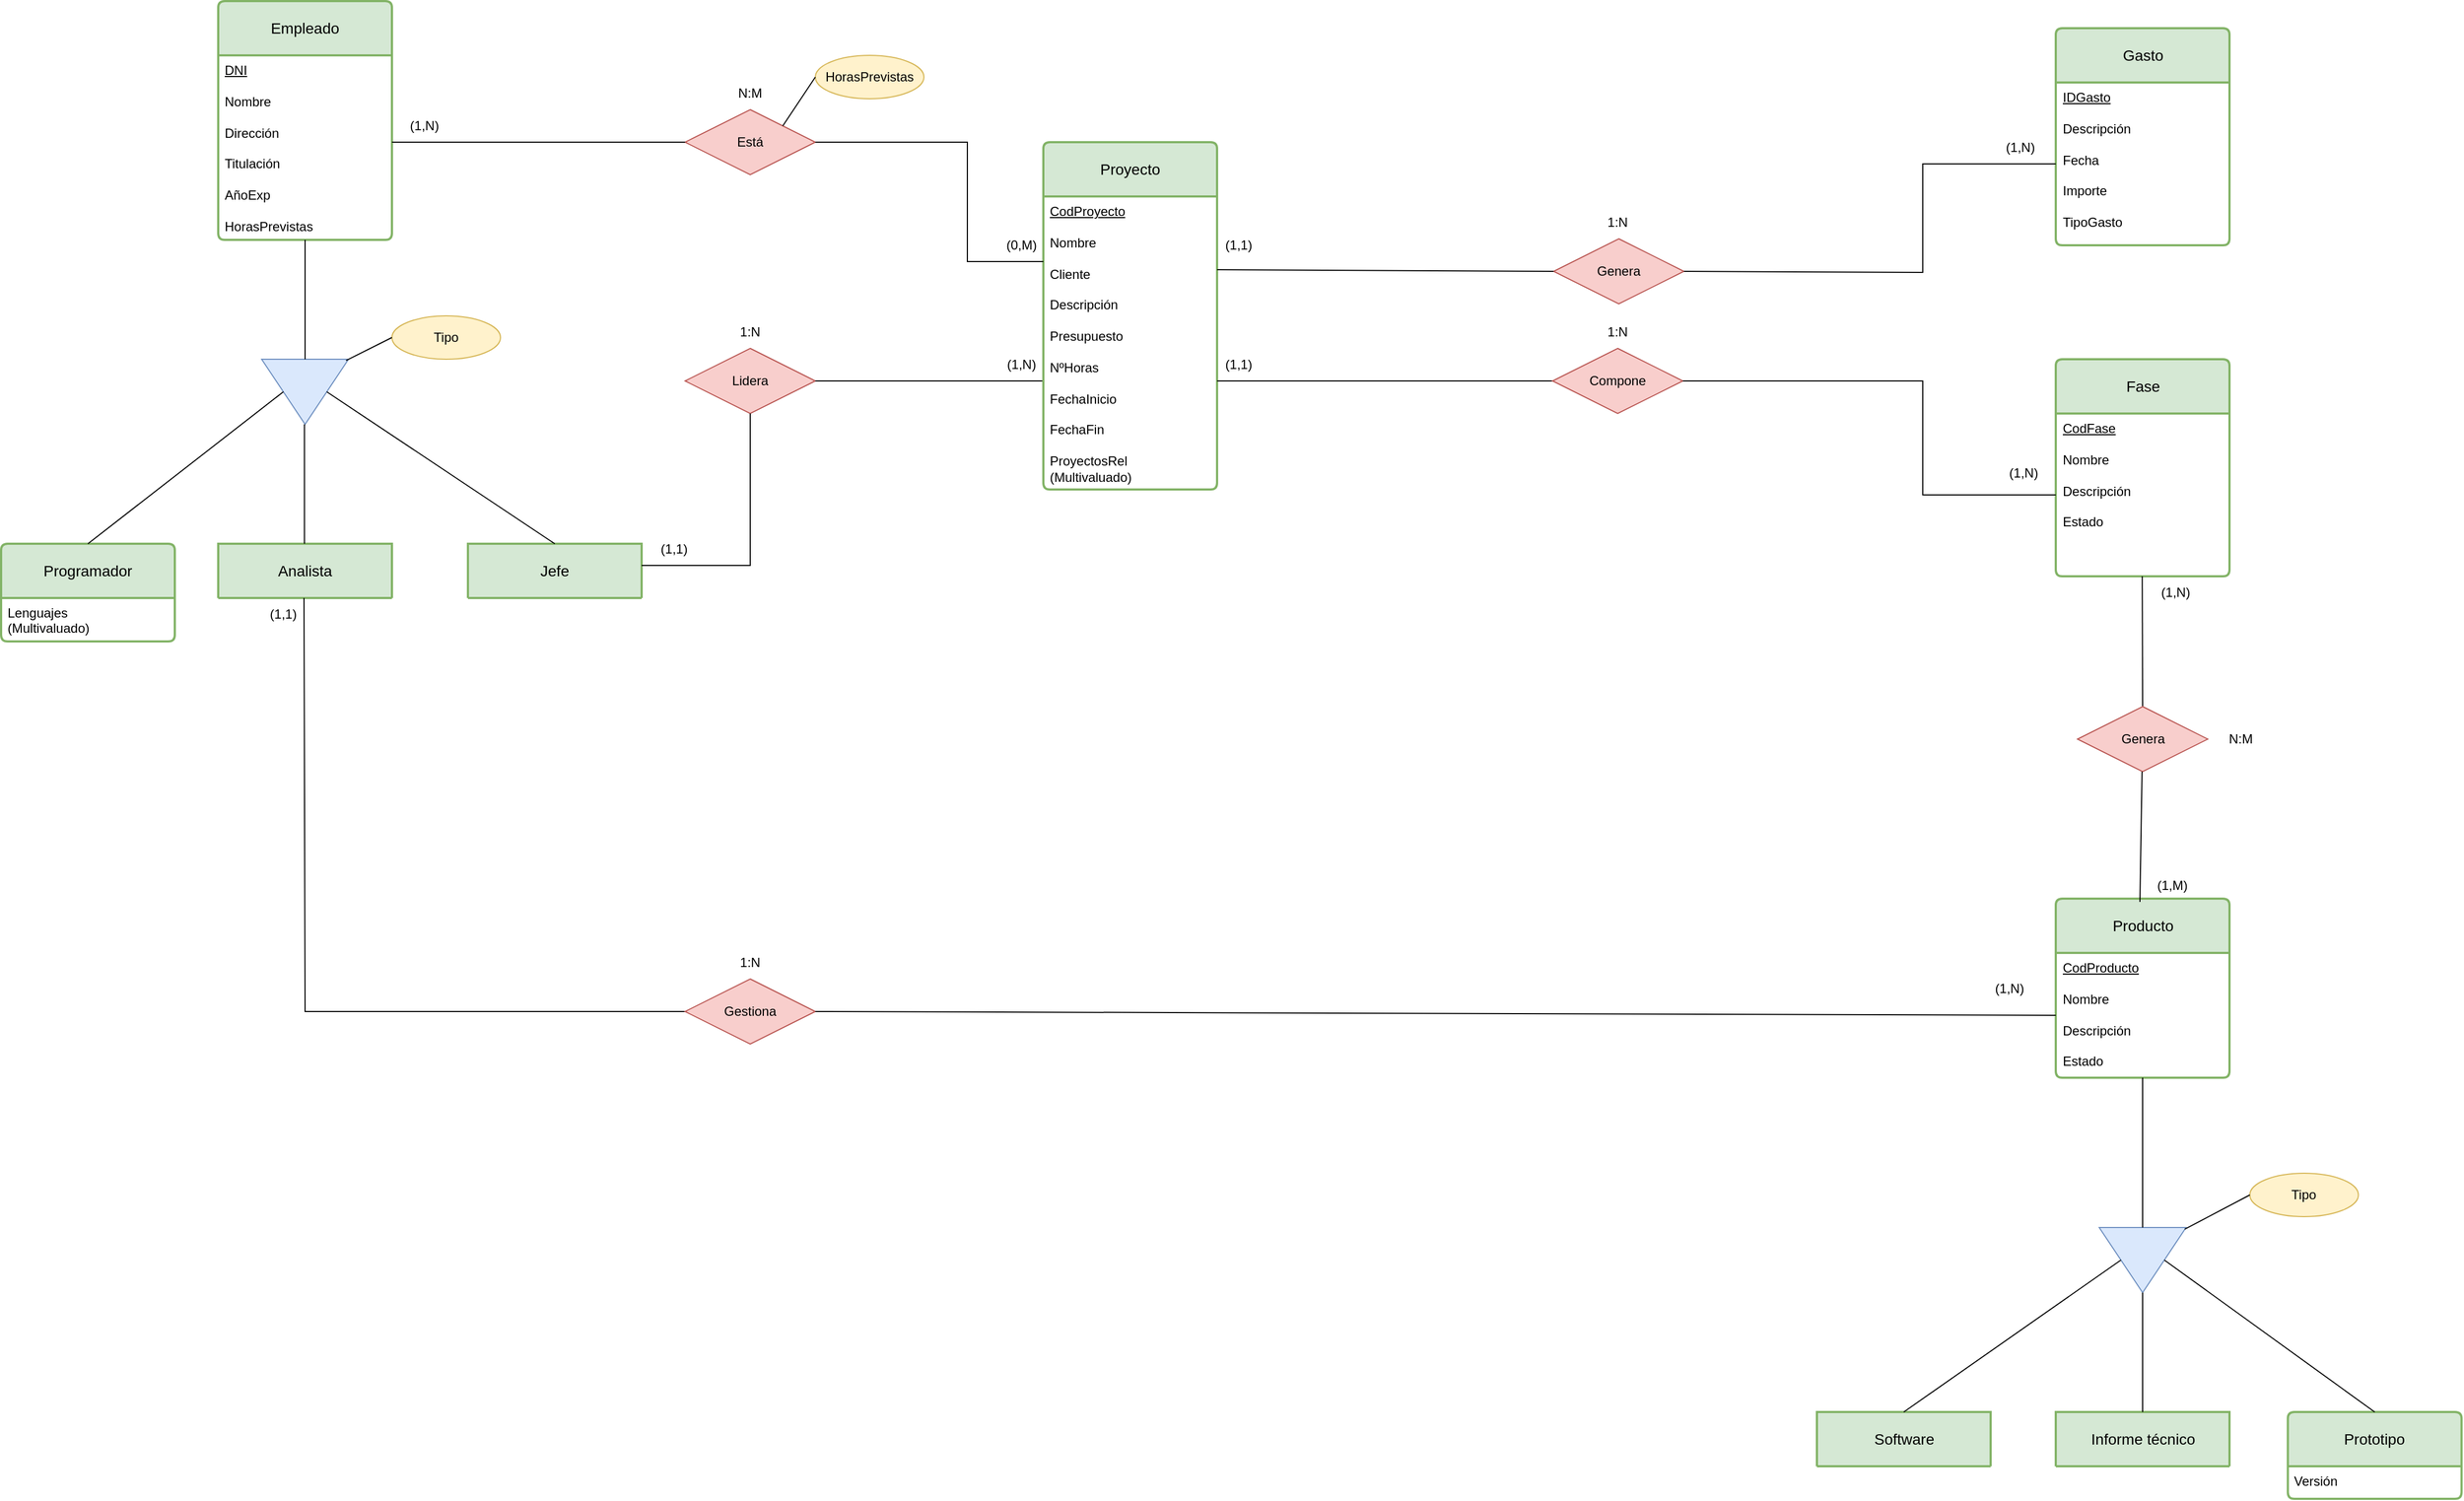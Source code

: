 <mxfile version="22.1.18" type="device">
  <diagram id="R2lEEEUBdFMjLlhIrx00" name="Page-1">
    <mxGraphModel dx="2643" dy="2075" grid="1" gridSize="10" guides="1" tooltips="1" connect="1" arrows="1" fold="1" page="1" pageScale="1" pageWidth="850" pageHeight="1100" math="0" shadow="0" extFonts="Permanent Marker^https://fonts.googleapis.com/css?family=Permanent+Marker">
      <root>
        <mxCell id="0" />
        <mxCell id="1" parent="0" />
        <mxCell id="d9u1d6sbUUKAMXZ9Af9r-4" value="Analista" style="swimlane;childLayout=stackLayout;horizontal=1;startSize=50;horizontalStack=0;rounded=1;fontSize=14;fontStyle=0;strokeWidth=2;resizeParent=0;resizeLast=1;shadow=0;dashed=0;align=center;arcSize=4;whiteSpace=wrap;html=1;fillColor=#d5e8d4;strokeColor=#82b366;" parent="1" vertex="1">
          <mxGeometry x="-90" y="380" width="160" height="50" as="geometry" />
        </mxCell>
        <mxCell id="d9u1d6sbUUKAMXZ9Af9r-7" value="Software" style="swimlane;childLayout=stackLayout;horizontal=1;startSize=50;horizontalStack=0;rounded=1;fontSize=14;fontStyle=0;strokeWidth=2;resizeParent=0;resizeLast=1;shadow=0;dashed=0;align=center;arcSize=4;whiteSpace=wrap;html=1;fillColor=#d5e8d4;strokeColor=#82b366;" parent="1" vertex="1">
          <mxGeometry x="1382.5" y="1180" width="160" height="50" as="geometry" />
        </mxCell>
        <mxCell id="d9u1d6sbUUKAMXZ9Af9r-8" value="Informe técnico" style="swimlane;childLayout=stackLayout;horizontal=1;startSize=50;horizontalStack=0;rounded=1;fontSize=14;fontStyle=0;strokeWidth=2;resizeParent=0;resizeLast=1;shadow=0;dashed=0;align=center;arcSize=4;whiteSpace=wrap;html=1;fillColor=#d5e8d4;strokeColor=#82b366;" parent="1" vertex="1">
          <mxGeometry x="1602.5" y="1180" width="160" height="50" as="geometry" />
        </mxCell>
        <mxCell id="d9u1d6sbUUKAMXZ9Af9r-13" value="Proyecto" style="swimlane;childLayout=stackLayout;horizontal=1;startSize=50;horizontalStack=0;rounded=1;fontSize=14;fontStyle=0;strokeWidth=2;resizeParent=0;resizeLast=1;shadow=0;dashed=0;align=center;arcSize=4;whiteSpace=wrap;html=1;fillColor=#d5e8d4;strokeColor=#82b366;" parent="1" vertex="1">
          <mxGeometry x="670" y="10" width="160" height="320" as="geometry">
            <mxRectangle x="670" y="10" width="100" height="50" as="alternateBounds" />
          </mxGeometry>
        </mxCell>
        <mxCell id="d9u1d6sbUUKAMXZ9Af9r-14" value="&lt;u&gt;CodProyecto&lt;/u&gt;&lt;br&gt;&lt;br&gt;Nombre&lt;br&gt;&lt;br&gt;Cliente&lt;br&gt;&lt;br&gt;Descripción&lt;br&gt;&lt;br&gt;Presupuesto&lt;br&gt;&lt;br&gt;NºHoras&lt;br&gt;&lt;br&gt;FechaInicio&lt;br&gt;&lt;br&gt;FechaFin&lt;br&gt;&lt;br&gt;ProyectosRel&lt;br&gt;(Multivaluado)" style="align=left;strokeColor=none;fillColor=none;spacingLeft=4;fontSize=12;verticalAlign=top;resizable=0;rotatable=0;part=1;html=1;" parent="d9u1d6sbUUKAMXZ9Af9r-13" vertex="1">
          <mxGeometry y="50" width="160" height="270" as="geometry" />
        </mxCell>
        <mxCell id="d9u1d6sbUUKAMXZ9Af9r-20" value="Empleado" style="swimlane;childLayout=stackLayout;horizontal=1;startSize=50;horizontalStack=0;rounded=1;fontSize=14;fontStyle=0;strokeWidth=2;resizeParent=0;resizeLast=1;shadow=0;dashed=0;align=center;arcSize=4;whiteSpace=wrap;html=1;fillColor=#d5e8d4;strokeColor=#82b366;" parent="1" vertex="1">
          <mxGeometry x="-90" y="-120" width="160" height="220" as="geometry" />
        </mxCell>
        <mxCell id="d9u1d6sbUUKAMXZ9Af9r-21" value="&lt;u&gt;DNI&lt;/u&gt;&lt;br&gt;&lt;br&gt;Nombre&lt;br&gt;&lt;br&gt;Dirección&lt;br&gt;&lt;br&gt;Titulación&lt;br&gt;&lt;br&gt;AñoExp&lt;br&gt;&lt;br&gt;HorasPrevistas" style="align=left;strokeColor=none;fillColor=none;spacingLeft=4;fontSize=12;verticalAlign=top;resizable=0;rotatable=0;part=1;html=1;" parent="d9u1d6sbUUKAMXZ9Af9r-20" vertex="1">
          <mxGeometry y="50" width="160" height="170" as="geometry" />
        </mxCell>
        <mxCell id="d9u1d6sbUUKAMXZ9Af9r-22" value="Jefe" style="swimlane;childLayout=stackLayout;horizontal=1;startSize=50;horizontalStack=0;rounded=1;fontSize=14;fontStyle=0;strokeWidth=2;resizeParent=0;resizeLast=1;shadow=0;dashed=0;align=center;arcSize=4;whiteSpace=wrap;html=1;fillColor=#d5e8d4;strokeColor=#82b366;" parent="1" vertex="1">
          <mxGeometry x="140" y="380" width="160" height="50" as="geometry" />
        </mxCell>
        <mxCell id="d9u1d6sbUUKAMXZ9Af9r-24" value="Programador" style="swimlane;childLayout=stackLayout;horizontal=1;startSize=50;horizontalStack=0;rounded=1;fontSize=14;fontStyle=0;strokeWidth=2;resizeParent=0;resizeLast=1;shadow=0;dashed=0;align=center;arcSize=4;whiteSpace=wrap;html=1;fillColor=#d5e8d4;strokeColor=#82b366;" parent="1" vertex="1">
          <mxGeometry x="-290" y="380" width="160" height="90" as="geometry" />
        </mxCell>
        <mxCell id="d9u1d6sbUUKAMXZ9Af9r-25" value="Lenguajes&lt;br&gt;(Multivaluado)&lt;br&gt;" style="align=left;strokeColor=none;fillColor=none;spacingLeft=4;fontSize=12;verticalAlign=top;resizable=0;rotatable=0;part=1;html=1;" parent="d9u1d6sbUUKAMXZ9Af9r-24" vertex="1">
          <mxGeometry y="50" width="160" height="40" as="geometry" />
        </mxCell>
        <mxCell id="d9u1d6sbUUKAMXZ9Af9r-27" value="Producto" style="swimlane;childLayout=stackLayout;horizontal=1;startSize=50;horizontalStack=0;rounded=1;fontSize=14;fontStyle=0;strokeWidth=2;resizeParent=0;resizeLast=1;shadow=0;dashed=0;align=center;arcSize=4;whiteSpace=wrap;html=1;fillColor=#d5e8d4;strokeColor=#82b366;" parent="1" vertex="1">
          <mxGeometry x="1602.5" y="707" width="160" height="165" as="geometry" />
        </mxCell>
        <mxCell id="d9u1d6sbUUKAMXZ9Af9r-28" value="&lt;u&gt;CodProducto&lt;/u&gt;&lt;br&gt;&lt;br&gt;Nombre&lt;br&gt;&lt;br&gt;Descripción&lt;br&gt;&lt;br&gt;Estado" style="align=left;strokeColor=none;fillColor=none;spacingLeft=4;fontSize=12;verticalAlign=top;resizable=0;rotatable=0;part=1;html=1;" parent="d9u1d6sbUUKAMXZ9Af9r-27" vertex="1">
          <mxGeometry y="50" width="160" height="115" as="geometry" />
        </mxCell>
        <mxCell id="d9u1d6sbUUKAMXZ9Af9r-29" value="Prototipo" style="swimlane;childLayout=stackLayout;horizontal=1;startSize=50;horizontalStack=0;rounded=1;fontSize=14;fontStyle=0;strokeWidth=2;resizeParent=0;resizeLast=1;shadow=0;dashed=0;align=center;arcSize=4;whiteSpace=wrap;html=1;fillColor=#d5e8d4;strokeColor=#82b366;" parent="1" vertex="1">
          <mxGeometry x="1816.25" y="1180" width="160" height="80" as="geometry" />
        </mxCell>
        <mxCell id="d9u1d6sbUUKAMXZ9Af9r-30" value="Versión" style="align=left;strokeColor=none;fillColor=none;spacingLeft=4;fontSize=12;verticalAlign=top;resizable=0;rotatable=0;part=1;html=1;" parent="d9u1d6sbUUKAMXZ9Af9r-29" vertex="1">
          <mxGeometry y="50" width="160" height="30" as="geometry" />
        </mxCell>
        <mxCell id="d9u1d6sbUUKAMXZ9Af9r-31" value="Gasto" style="swimlane;childLayout=stackLayout;horizontal=1;startSize=50;horizontalStack=0;rounded=1;fontSize=14;fontStyle=0;strokeWidth=2;resizeParent=0;resizeLast=1;shadow=0;dashed=0;align=center;arcSize=4;whiteSpace=wrap;html=1;fillColor=#d5e8d4;strokeColor=#82b366;" parent="1" vertex="1">
          <mxGeometry x="1602.5" y="-95" width="160" height="200" as="geometry" />
        </mxCell>
        <mxCell id="d9u1d6sbUUKAMXZ9Af9r-32" value="&lt;u&gt;IDGasto&lt;/u&gt;&lt;br&gt;&lt;br&gt;Descripción&lt;br&gt;&lt;br&gt;Fecha&lt;br&gt;&lt;br&gt;Importe&lt;br&gt;&lt;br&gt;TipoGasto" style="align=left;strokeColor=none;fillColor=none;spacingLeft=4;fontSize=12;verticalAlign=top;resizable=0;rotatable=0;part=1;html=1;" parent="d9u1d6sbUUKAMXZ9Af9r-31" vertex="1">
          <mxGeometry y="50" width="160" height="150" as="geometry" />
        </mxCell>
        <mxCell id="d9u1d6sbUUKAMXZ9Af9r-33" value="" style="triangle;whiteSpace=wrap;html=1;rotation=90;fillColor=#dae8fc;strokeColor=#6c8ebf;" parent="1" vertex="1">
          <mxGeometry x="-40" y="200" width="60" height="80" as="geometry" />
        </mxCell>
        <mxCell id="d9u1d6sbUUKAMXZ9Af9r-34" value="Tipo" style="ellipse;whiteSpace=wrap;html=1;align=center;fillColor=#fff2cc;strokeColor=#d6b656;" parent="1" vertex="1">
          <mxGeometry x="70" y="170" width="100" height="40" as="geometry" />
        </mxCell>
        <mxCell id="d9u1d6sbUUKAMXZ9Af9r-35" value="" style="endArrow=none;html=1;rounded=0;exitX=0.019;exitY=0.028;exitDx=0;exitDy=0;exitPerimeter=0;entryX=0;entryY=0.5;entryDx=0;entryDy=0;" parent="1" source="d9u1d6sbUUKAMXZ9Af9r-33" target="d9u1d6sbUUKAMXZ9Af9r-34" edge="1">
          <mxGeometry width="50" height="50" relative="1" as="geometry">
            <mxPoint x="140" y="260" as="sourcePoint" />
            <mxPoint x="190" y="210" as="targetPoint" />
          </mxGeometry>
        </mxCell>
        <mxCell id="d9u1d6sbUUKAMXZ9Af9r-37" value="" style="endArrow=none;html=1;rounded=0;entryX=0.5;entryY=1;entryDx=0;entryDy=0;" parent="1" target="d9u1d6sbUUKAMXZ9Af9r-21" edge="1">
          <mxGeometry width="50" height="50" relative="1" as="geometry">
            <mxPoint x="-10" y="210" as="sourcePoint" />
            <mxPoint x="210" y="200" as="targetPoint" />
          </mxGeometry>
        </mxCell>
        <mxCell id="d9u1d6sbUUKAMXZ9Af9r-38" value="" style="endArrow=none;html=1;rounded=0;entryX=0.5;entryY=1;entryDx=0;entryDy=0;" parent="1" edge="1">
          <mxGeometry width="50" height="50" relative="1" as="geometry">
            <mxPoint x="-10.59" y="380" as="sourcePoint" />
            <mxPoint x="-10.59" y="270" as="targetPoint" />
          </mxGeometry>
        </mxCell>
        <mxCell id="d9u1d6sbUUKAMXZ9Af9r-39" value="" style="endArrow=none;html=1;rounded=0;entryX=0.5;entryY=1;entryDx=0;entryDy=0;exitX=0.5;exitY=0;exitDx=0;exitDy=0;" parent="1" source="d9u1d6sbUUKAMXZ9Af9r-24" target="d9u1d6sbUUKAMXZ9Af9r-33" edge="1">
          <mxGeometry width="50" height="50" relative="1" as="geometry">
            <mxPoint x="160" y="380" as="sourcePoint" />
            <mxPoint x="210" y="330" as="targetPoint" />
          </mxGeometry>
        </mxCell>
        <mxCell id="d9u1d6sbUUKAMXZ9Af9r-40" value="" style="endArrow=none;html=1;rounded=0;entryX=0.5;entryY=0;entryDx=0;entryDy=0;exitX=0.5;exitY=0;exitDx=0;exitDy=0;" parent="1" source="d9u1d6sbUUKAMXZ9Af9r-22" target="d9u1d6sbUUKAMXZ9Af9r-33" edge="1">
          <mxGeometry width="50" height="50" relative="1" as="geometry">
            <mxPoint x="160" y="380" as="sourcePoint" />
            <mxPoint x="210" y="330" as="targetPoint" />
          </mxGeometry>
        </mxCell>
        <mxCell id="d9u1d6sbUUKAMXZ9Af9r-43" value="Está" style="shape=rhombus;perimeter=rhombusPerimeter;whiteSpace=wrap;html=1;align=center;fillColor=#f8cecc;strokeColor=#b85450;" parent="1" vertex="1">
          <mxGeometry x="340" y="-20" width="120" height="60" as="geometry" />
        </mxCell>
        <mxCell id="d9u1d6sbUUKAMXZ9Af9r-44" value="Lidera" style="shape=rhombus;perimeter=rhombusPerimeter;whiteSpace=wrap;html=1;align=center;fillColor=#f8cecc;strokeColor=#b85450;" parent="1" vertex="1">
          <mxGeometry x="340" y="200" width="120" height="60" as="geometry" />
        </mxCell>
        <mxCell id="d9u1d6sbUUKAMXZ9Af9r-45" value="" style="endArrow=none;html=1;rounded=0;exitX=0;exitY=0.5;exitDx=0;exitDy=0;" parent="1" source="d9u1d6sbUUKAMXZ9Af9r-43" edge="1">
          <mxGeometry width="50" height="50" relative="1" as="geometry">
            <mxPoint x="430" y="280" as="sourcePoint" />
            <mxPoint x="70" y="10" as="targetPoint" />
          </mxGeometry>
        </mxCell>
        <mxCell id="d9u1d6sbUUKAMXZ9Af9r-46" value="" style="endArrow=none;html=1;rounded=0;entryX=1;entryY=0.5;entryDx=0;entryDy=0;" parent="1" target="d9u1d6sbUUKAMXZ9Af9r-43" edge="1">
          <mxGeometry width="50" height="50" relative="1" as="geometry">
            <mxPoint x="670" y="120" as="sourcePoint" />
            <mxPoint x="470" y="170" as="targetPoint" />
            <Array as="points">
              <mxPoint x="600" y="120" />
              <mxPoint x="600" y="10" />
            </Array>
          </mxGeometry>
        </mxCell>
        <mxCell id="d9u1d6sbUUKAMXZ9Af9r-48" value="" style="endArrow=none;html=1;rounded=0;entryX=0.5;entryY=1;entryDx=0;entryDy=0;" parent="1" target="d9u1d6sbUUKAMXZ9Af9r-44" edge="1">
          <mxGeometry width="50" height="50" relative="1" as="geometry">
            <mxPoint x="300" y="400" as="sourcePoint" />
            <mxPoint x="410" y="230" as="targetPoint" />
            <Array as="points">
              <mxPoint x="400" y="400" />
            </Array>
          </mxGeometry>
        </mxCell>
        <mxCell id="d9u1d6sbUUKAMXZ9Af9r-49" value="" style="endArrow=none;html=1;rounded=0;exitX=1;exitY=0.5;exitDx=0;exitDy=0;" parent="1" source="d9u1d6sbUUKAMXZ9Af9r-44" edge="1">
          <mxGeometry width="50" height="50" relative="1" as="geometry">
            <mxPoint x="430" y="130" as="sourcePoint" />
            <mxPoint x="669" y="230" as="targetPoint" />
          </mxGeometry>
        </mxCell>
        <mxCell id="d9u1d6sbUUKAMXZ9Af9r-50" value="Fase" style="swimlane;childLayout=stackLayout;horizontal=1;startSize=50;horizontalStack=0;rounded=1;fontSize=14;fontStyle=0;strokeWidth=2;resizeParent=0;resizeLast=1;shadow=0;dashed=0;align=center;arcSize=4;whiteSpace=wrap;html=1;fillColor=#d5e8d4;strokeColor=#82b366;" parent="1" vertex="1">
          <mxGeometry x="1602.5" y="210" width="160" height="200" as="geometry" />
        </mxCell>
        <mxCell id="d9u1d6sbUUKAMXZ9Af9r-51" value="&lt;u&gt;CodFase&lt;/u&gt;&lt;br&gt;&lt;br&gt;Nombre&lt;br&gt;&lt;br&gt;Descripción&lt;br&gt;&lt;br&gt;Estado" style="align=left;strokeColor=none;fillColor=none;spacingLeft=4;fontSize=12;verticalAlign=top;resizable=0;rotatable=0;part=1;html=1;" parent="d9u1d6sbUUKAMXZ9Af9r-50" vertex="1">
          <mxGeometry y="50" width="160" height="150" as="geometry" />
        </mxCell>
        <mxCell id="d9u1d6sbUUKAMXZ9Af9r-54" value="" style="endArrow=none;html=1;rounded=0;exitX=0;exitY=0.5;exitDx=0;exitDy=0;" parent="1" source="d9u1d6sbUUKAMXZ9Af9r-57" edge="1">
          <mxGeometry width="50" height="50" relative="1" as="geometry">
            <mxPoint x="1160" y="190" as="sourcePoint" />
            <mxPoint x="830" y="230" as="targetPoint" />
          </mxGeometry>
        </mxCell>
        <mxCell id="d9u1d6sbUUKAMXZ9Af9r-57" value="Compone" style="shape=rhombus;perimeter=rhombusPerimeter;whiteSpace=wrap;html=1;align=center;fillColor=#f8cecc;strokeColor=#b85450;" parent="1" vertex="1">
          <mxGeometry x="1139" y="200" width="120" height="60" as="geometry" />
        </mxCell>
        <mxCell id="d9u1d6sbUUKAMXZ9Af9r-58" value="" style="endArrow=none;html=1;rounded=0;entryX=1;entryY=0.5;entryDx=0;entryDy=0;exitX=0;exitY=0.5;exitDx=0;exitDy=0;" parent="1" source="d9u1d6sbUUKAMXZ9Af9r-51" target="d9u1d6sbUUKAMXZ9Af9r-57" edge="1">
          <mxGeometry width="50" height="50" relative="1" as="geometry">
            <mxPoint x="1570" y="220" as="sourcePoint" />
            <mxPoint x="1275" y="189.41" as="targetPoint" />
            <Array as="points">
              <mxPoint x="1480" y="335" />
              <mxPoint x="1480" y="230" />
            </Array>
          </mxGeometry>
        </mxCell>
        <mxCell id="d9u1d6sbUUKAMXZ9Af9r-60" value="" style="triangle;whiteSpace=wrap;html=1;rotation=90;fillColor=#dae8fc;strokeColor=#6c8ebf;" parent="1" vertex="1">
          <mxGeometry x="1652.5" y="1000" width="60" height="80" as="geometry" />
        </mxCell>
        <mxCell id="d9u1d6sbUUKAMXZ9Af9r-61" value="" style="endArrow=none;html=1;rounded=0;entryX=0.5;entryY=1;entryDx=0;entryDy=0;exitX=0;exitY=0.5;exitDx=0;exitDy=0;" parent="1" source="d9u1d6sbUUKAMXZ9Af9r-60" target="d9u1d6sbUUKAMXZ9Af9r-28" edge="1">
          <mxGeometry width="50" height="50" relative="1" as="geometry">
            <mxPoint x="1690.25" y="1010" as="sourcePoint" />
            <mxPoint x="1690.59" y="890" as="targetPoint" />
          </mxGeometry>
        </mxCell>
        <mxCell id="d9u1d6sbUUKAMXZ9Af9r-63" value="" style="endArrow=none;html=1;rounded=0;entryX=1;entryY=0.5;entryDx=0;entryDy=0;exitX=0.5;exitY=0;exitDx=0;exitDy=0;" parent="1" source="d9u1d6sbUUKAMXZ9Af9r-8" target="d9u1d6sbUUKAMXZ9Af9r-60" edge="1">
          <mxGeometry width="50" height="50" relative="1" as="geometry">
            <mxPoint x="1690.42" y="1180" as="sourcePoint" />
            <mxPoint x="1690.42" y="1070" as="targetPoint" />
          </mxGeometry>
        </mxCell>
        <mxCell id="d9u1d6sbUUKAMXZ9Af9r-64" value="Tipo" style="ellipse;whiteSpace=wrap;html=1;align=center;fillColor=#fff2cc;strokeColor=#d6b656;" parent="1" vertex="1">
          <mxGeometry x="1781.25" y="960" width="100" height="40" as="geometry" />
        </mxCell>
        <mxCell id="d9u1d6sbUUKAMXZ9Af9r-65" value="" style="endArrow=none;html=1;rounded=0;exitX=0.026;exitY=0.015;exitDx=0;exitDy=0;exitPerimeter=0;entryX=0;entryY=0.5;entryDx=0;entryDy=0;" parent="1" source="d9u1d6sbUUKAMXZ9Af9r-60" target="d9u1d6sbUUKAMXZ9Af9r-64" edge="1">
          <mxGeometry width="50" height="50" relative="1" as="geometry">
            <mxPoint x="1731.25" y="1011" as="sourcePoint" />
            <mxPoint x="1773.25" y="990" as="targetPoint" />
          </mxGeometry>
        </mxCell>
        <mxCell id="KPmc_VZYhiLET4XdZnXk-2" value="Genera" style="shape=rhombus;perimeter=rhombusPerimeter;whiteSpace=wrap;html=1;align=center;fillColor=#f8cecc;strokeColor=#b85450;" parent="1" vertex="1">
          <mxGeometry x="1140" y="99" width="120" height="60" as="geometry" />
        </mxCell>
        <mxCell id="KPmc_VZYhiLET4XdZnXk-3" value="" style="endArrow=none;html=1;rounded=0;exitX=0;exitY=0.5;exitDx=0;exitDy=0;entryX=1;entryY=0.25;entryDx=0;entryDy=0;" parent="1" source="KPmc_VZYhiLET4XdZnXk-2" target="d9u1d6sbUUKAMXZ9Af9r-14" edge="1">
          <mxGeometry width="50" height="50" relative="1" as="geometry">
            <mxPoint x="1149" y="100" as="sourcePoint" />
            <mxPoint x="945" y="70" as="targetPoint" />
          </mxGeometry>
        </mxCell>
        <mxCell id="KPmc_VZYhiLET4XdZnXk-4" value="" style="endArrow=none;html=1;rounded=0;entryX=1;entryY=0.5;entryDx=0;entryDy=0;exitX=0;exitY=0.5;exitDx=0;exitDy=0;" parent="1" source="d9u1d6sbUUKAMXZ9Af9r-32" target="KPmc_VZYhiLET4XdZnXk-2" edge="1">
          <mxGeometry width="50" height="50" relative="1" as="geometry">
            <mxPoint x="1600" y="40" as="sourcePoint" />
            <mxPoint x="1280" y="350" as="targetPoint" />
            <Array as="points">
              <mxPoint x="1480" y="30" />
              <mxPoint x="1480" y="130" />
            </Array>
          </mxGeometry>
        </mxCell>
        <mxCell id="KPmc_VZYhiLET4XdZnXk-8" value="" style="endArrow=none;html=1;rounded=0;exitX=0;exitY=0.5;exitDx=0;exitDy=0;" parent="1" source="KPmc_VZYhiLET4XdZnXk-9" edge="1">
          <mxGeometry width="50" height="50" relative="1" as="geometry">
            <mxPoint x="340" y="633" as="sourcePoint" />
            <mxPoint x="-11" y="430" as="targetPoint" />
            <Array as="points">
              <mxPoint x="-10" y="811" />
            </Array>
          </mxGeometry>
        </mxCell>
        <mxCell id="KPmc_VZYhiLET4XdZnXk-9" value="Gestiona" style="shape=rhombus;perimeter=rhombusPerimeter;whiteSpace=wrap;html=1;align=center;fillColor=#f8cecc;strokeColor=#b85450;" parent="1" vertex="1">
          <mxGeometry x="340" y="781" width="120" height="60" as="geometry" />
        </mxCell>
        <mxCell id="KPmc_VZYhiLET4XdZnXk-14" value="N:M" style="text;html=1;strokeColor=none;fillColor=none;align=center;verticalAlign=middle;whiteSpace=wrap;rounded=0;" parent="1" vertex="1">
          <mxGeometry x="370" y="-50" width="60" height="30" as="geometry" />
        </mxCell>
        <mxCell id="KPmc_VZYhiLET4XdZnXk-15" value="(1,N)" style="text;html=1;strokeColor=none;fillColor=none;align=center;verticalAlign=middle;whiteSpace=wrap;rounded=0;" parent="1" vertex="1">
          <mxGeometry x="70" y="-20" width="60" height="30" as="geometry" />
        </mxCell>
        <mxCell id="KPmc_VZYhiLET4XdZnXk-16" value="(0,M)" style="text;html=1;strokeColor=none;fillColor=none;align=center;verticalAlign=middle;whiteSpace=wrap;rounded=0;" parent="1" vertex="1">
          <mxGeometry x="620" y="90" width="60" height="30" as="geometry" />
        </mxCell>
        <mxCell id="KPmc_VZYhiLET4XdZnXk-17" value="1:N" style="text;html=1;strokeColor=none;fillColor=none;align=center;verticalAlign=middle;whiteSpace=wrap;rounded=0;" parent="1" vertex="1">
          <mxGeometry x="370" y="170" width="60" height="30" as="geometry" />
        </mxCell>
        <mxCell id="KPmc_VZYhiLET4XdZnXk-18" value="(1,1)" style="text;html=1;strokeColor=none;fillColor=none;align=center;verticalAlign=middle;whiteSpace=wrap;rounded=0;" parent="1" vertex="1">
          <mxGeometry x="300" y="370" width="60" height="30" as="geometry" />
        </mxCell>
        <mxCell id="KPmc_VZYhiLET4XdZnXk-19" value="(1,N)" style="text;html=1;strokeColor=none;fillColor=none;align=center;verticalAlign=middle;whiteSpace=wrap;rounded=0;" parent="1" vertex="1">
          <mxGeometry x="620" y="200" width="60" height="30" as="geometry" />
        </mxCell>
        <mxCell id="KPmc_VZYhiLET4XdZnXk-20" value="1:N" style="text;html=1;strokeColor=none;fillColor=none;align=center;verticalAlign=middle;whiteSpace=wrap;rounded=0;" parent="1" vertex="1">
          <mxGeometry x="1169" y="69" width="60" height="30" as="geometry" />
        </mxCell>
        <mxCell id="KPmc_VZYhiLET4XdZnXk-21" value="1:N" style="text;html=1;strokeColor=none;fillColor=none;align=center;verticalAlign=middle;whiteSpace=wrap;rounded=0;" parent="1" vertex="1">
          <mxGeometry x="1169" y="170" width="60" height="30" as="geometry" />
        </mxCell>
        <mxCell id="KPmc_VZYhiLET4XdZnXk-23" value="(1,N)" style="text;html=1;strokeColor=none;fillColor=none;align=center;verticalAlign=middle;whiteSpace=wrap;rounded=0;" parent="1" vertex="1">
          <mxGeometry x="1540" width="60" height="30" as="geometry" />
        </mxCell>
        <mxCell id="KPmc_VZYhiLET4XdZnXk-24" value="(1,1)" style="text;html=1;strokeColor=none;fillColor=none;align=center;verticalAlign=middle;whiteSpace=wrap;rounded=0;" parent="1" vertex="1">
          <mxGeometry x="820" y="90" width="60" height="30" as="geometry" />
        </mxCell>
        <mxCell id="KPmc_VZYhiLET4XdZnXk-25" value="(1,1)" style="text;html=1;strokeColor=none;fillColor=none;align=center;verticalAlign=middle;whiteSpace=wrap;rounded=0;" parent="1" vertex="1">
          <mxGeometry x="820" y="200" width="60" height="30" as="geometry" />
        </mxCell>
        <mxCell id="KPmc_VZYhiLET4XdZnXk-26" value="(1,N)" style="text;html=1;strokeColor=none;fillColor=none;align=center;verticalAlign=middle;whiteSpace=wrap;rounded=0;" parent="1" vertex="1">
          <mxGeometry x="1542.5" y="300" width="60" height="30" as="geometry" />
        </mxCell>
        <mxCell id="KPmc_VZYhiLET4XdZnXk-27" value="" style="endArrow=none;html=1;rounded=0;entryX=0.5;entryY=1;entryDx=0;entryDy=0;exitX=0.5;exitY=0;exitDx=0;exitDy=0;" parent="1" source="KPmc_VZYhiLET4XdZnXk-28" edge="1">
          <mxGeometry width="50" height="50" relative="1" as="geometry">
            <mxPoint x="1681.97" y="525" as="sourcePoint" />
            <mxPoint x="1682.14" y="410" as="targetPoint" />
          </mxGeometry>
        </mxCell>
        <mxCell id="KPmc_VZYhiLET4XdZnXk-28" value="Genera" style="shape=rhombus;perimeter=rhombusPerimeter;whiteSpace=wrap;html=1;align=center;fillColor=#f8cecc;strokeColor=#b85450;" parent="1" vertex="1">
          <mxGeometry x="1622.5" y="530" width="120" height="60" as="geometry" />
        </mxCell>
        <mxCell id="KPmc_VZYhiLET4XdZnXk-30" value="" style="endArrow=none;html=1;rounded=0;entryX=0.5;entryY=1;entryDx=0;entryDy=0;exitX=0;exitY=1;exitDx=0;exitDy=0;" parent="1" source="KPmc_VZYhiLET4XdZnXk-33" edge="1">
          <mxGeometry width="50" height="50" relative="1" as="geometry">
            <mxPoint x="1682.83" y="710" as="sourcePoint" />
            <mxPoint x="1681.97" y="590" as="targetPoint" />
          </mxGeometry>
        </mxCell>
        <mxCell id="KPmc_VZYhiLET4XdZnXk-31" value="N:M" style="text;html=1;strokeColor=none;fillColor=none;align=center;verticalAlign=middle;whiteSpace=wrap;rounded=0;" parent="1" vertex="1">
          <mxGeometry x="1742.5" y="545" width="60" height="30" as="geometry" />
        </mxCell>
        <mxCell id="KPmc_VZYhiLET4XdZnXk-32" value="(1,N)" style="text;html=1;strokeColor=none;fillColor=none;align=center;verticalAlign=middle;whiteSpace=wrap;rounded=0;" parent="1" vertex="1">
          <mxGeometry x="1682.5" y="410" width="60" height="30" as="geometry" />
        </mxCell>
        <mxCell id="KPmc_VZYhiLET4XdZnXk-33" value="(1,M)" style="text;html=1;strokeColor=none;fillColor=none;align=center;verticalAlign=middle;whiteSpace=wrap;rounded=0;" parent="1" vertex="1">
          <mxGeometry x="1680" y="680" width="60" height="30" as="geometry" />
        </mxCell>
        <mxCell id="KPmc_VZYhiLET4XdZnXk-34" value="" style="endArrow=none;html=1;rounded=0;entryX=0.5;entryY=1;entryDx=0;entryDy=0;exitX=0.5;exitY=0;exitDx=0;exitDy=0;" parent="1" source="d9u1d6sbUUKAMXZ9Af9r-7" target="d9u1d6sbUUKAMXZ9Af9r-60" edge="1">
          <mxGeometry width="50" height="50" relative="1" as="geometry">
            <mxPoint x="1540" y="1050" as="sourcePoint" />
            <mxPoint x="1590" y="1000" as="targetPoint" />
          </mxGeometry>
        </mxCell>
        <mxCell id="KPmc_VZYhiLET4XdZnXk-35" value="" style="endArrow=none;html=1;rounded=0;entryX=0.5;entryY=0;entryDx=0;entryDy=0;exitX=0.5;exitY=0;exitDx=0;exitDy=0;" parent="1" source="d9u1d6sbUUKAMXZ9Af9r-29" target="d9u1d6sbUUKAMXZ9Af9r-60" edge="1">
          <mxGeometry width="50" height="50" relative="1" as="geometry">
            <mxPoint x="1540" y="1050" as="sourcePoint" />
            <mxPoint x="1590" y="1000" as="targetPoint" />
          </mxGeometry>
        </mxCell>
        <mxCell id="KPmc_VZYhiLET4XdZnXk-36" value="" style="endArrow=none;html=1;rounded=0;exitX=1;exitY=0.5;exitDx=0;exitDy=0;entryX=0;entryY=0.5;entryDx=0;entryDy=0;" parent="1" source="KPmc_VZYhiLET4XdZnXk-9" target="d9u1d6sbUUKAMXZ9Af9r-28" edge="1">
          <mxGeometry width="50" height="50" relative="1" as="geometry">
            <mxPoint x="680" y="730" as="sourcePoint" />
            <mxPoint x="730" y="680" as="targetPoint" />
          </mxGeometry>
        </mxCell>
        <mxCell id="KPmc_VZYhiLET4XdZnXk-38" value="1:N" style="text;html=1;strokeColor=none;fillColor=none;align=center;verticalAlign=middle;whiteSpace=wrap;rounded=0;" parent="1" vertex="1">
          <mxGeometry x="370" y="751" width="60" height="30" as="geometry" />
        </mxCell>
        <mxCell id="KPmc_VZYhiLET4XdZnXk-39" value="(1,1)" style="text;html=1;strokeColor=none;fillColor=none;align=center;verticalAlign=middle;whiteSpace=wrap;rounded=0;" parent="1" vertex="1">
          <mxGeometry x="-60" y="430" width="60" height="30" as="geometry" />
        </mxCell>
        <mxCell id="KPmc_VZYhiLET4XdZnXk-40" value="(1,N)" style="text;html=1;strokeColor=none;fillColor=none;align=center;verticalAlign=middle;whiteSpace=wrap;rounded=0;" parent="1" vertex="1">
          <mxGeometry x="1530" y="774.5" width="60" height="30" as="geometry" />
        </mxCell>
        <mxCell id="37JExxHLrW673BsAWFW3-1" value="HorasPrevistas" style="ellipse;whiteSpace=wrap;html=1;align=center;fillColor=#fff2cc;strokeColor=#d6b656;" vertex="1" parent="1">
          <mxGeometry x="460" y="-70" width="100" height="40" as="geometry" />
        </mxCell>
        <mxCell id="37JExxHLrW673BsAWFW3-2" value="" style="endArrow=none;html=1;rounded=0;exitX=1;exitY=0;exitDx=0;exitDy=0;entryX=0;entryY=0.5;entryDx=0;entryDy=0;" edge="1" parent="1" target="37JExxHLrW673BsAWFW3-1">
          <mxGeometry width="50" height="50" relative="1" as="geometry">
            <mxPoint x="430" y="-5" as="sourcePoint" />
            <mxPoint x="560" y="30" as="targetPoint" />
          </mxGeometry>
        </mxCell>
      </root>
    </mxGraphModel>
  </diagram>
</mxfile>
